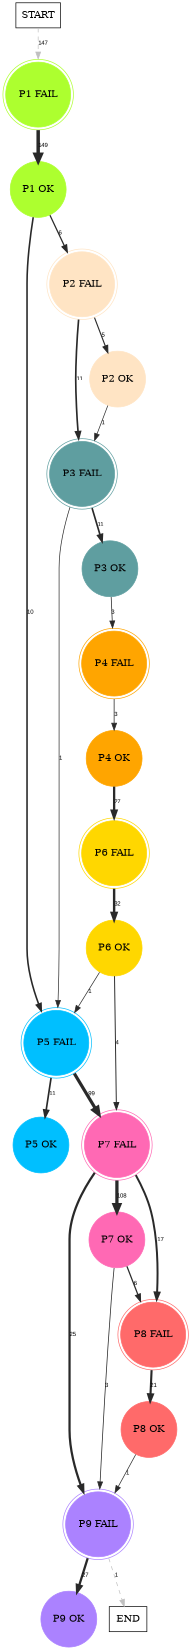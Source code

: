 digraph graphname {
	dpi = 150
	size="16,11!";
	margin = 0;
"P1 FAIL" [shape=circle, color=greenyellow, peripheries=2, style=filled]"P1 OK" [shape=circle, color=greenyellow, style=filled]"P2 FAIL" [shape=circle, color=bisque, peripheries=2, style=filled]"P2 OK" [shape=circle, color=bisque, style=filled]"P3 FAIL" [shape=circle, color=cadetblue, peripheries=2, style=filled]"P3 OK" [shape=circle, color=cadetblue, style=filled]"P5 FAIL" [shape=circle, color=deepskyblue, peripheries=2, style=filled]"P5 OK" [shape=circle, color=deepskyblue, style=filled]"P6 FAIL" [shape=circle, color=gold, peripheries=2, style=filled]"P6 OK" [shape=circle, color=gold, style=filled]"P7 FAIL" [shape=circle, color=hotpink, peripheries=2, style=filled]"P7 OK" [shape=circle, color=hotpink, style=filled]"P8 FAIL" [shape=circle, color=indianred1, peripheries=2, style=filled]"P8 OK" [shape=circle, color=indianred1, style=filled]"P9 FAIL" [shape=circle, color=mediumpurple1, peripheries=2, style=filled]"P9 OK" [shape=circle, color=mediumpurple1, style=filled]"P4 FAIL" [shape=circle, color=orange, peripheries=2, style=filled]"P4 OK" [shape=circle, color=orange, style=filled]"START" [shape=box, fillcolor=white, style=filled, color=black]"END" [shape=box, fillcolor=white, style=filled, color=black]"P1 FAIL" -> "P1 OK" [ color=grey16 penwidth = "5.003946305945459"label ="149" labelfloat=false fontname="Arial" fontsize=8]
"P1 OK" -> "P2 FAIL" [ color=grey16 penwidth = "1.791759469228055"label ="6" labelfloat=false fontname="Arial" fontsize=8]
"P1 OK" -> "P5 FAIL" [ color=grey16 penwidth = "2.302585092994046"label ="10" labelfloat=false fontname="Arial" fontsize=8]
"P2 FAIL" -> "P2 OK" [ color=grey16 penwidth = "1.6094379124341003"label ="5" labelfloat=false fontname="Arial" fontsize=8]
"P2 FAIL" -> "P3 FAIL" [ color=grey16 penwidth = "2.3978952727983707"label ="11" labelfloat=false fontname="Arial" fontsize=8]
"P2 OK" -> "P3 FAIL" [ color=grey16 penwidth = "1"label ="1" labelfloat=false fontname="Arial" fontsize=8]
"P3 FAIL" -> "P3 OK" [ color=grey16 penwidth = "2.3978952727983707"label ="11" labelfloat=false fontname="Arial" fontsize=8]
"P3 FAIL" -> "P5 FAIL" [ color=grey16 penwidth = "1"label ="1" labelfloat=false fontname="Arial" fontsize=8]
"P3 OK" -> "P4 FAIL" [ color=grey16 penwidth = "1.0986122886681098"label ="3" labelfloat=false fontname="Arial" fontsize=8]
"P5 FAIL" -> "P5 OK" [ color=grey16 penwidth = "2.3978952727983707"label ="11" labelfloat=false fontname="Arial" fontsize=8]
"P5 FAIL" -> "P7 FAIL" [ color=grey16 penwidth = "4.59511985013459"label ="99" labelfloat=false fontname="Arial" fontsize=8]
"P6 FAIL" -> "P6 OK" [ color=grey16 penwidth = "3.4657359027997265"label ="32" labelfloat=false fontname="Arial" fontsize=8]
"P6 OK" -> "P5 FAIL" [ color=grey16 penwidth = "1"label ="1" labelfloat=false fontname="Arial" fontsize=8]
"P6 OK" -> "P7 FAIL" [ color=grey16 penwidth = "1.3862943611198906"label ="4" labelfloat=false fontname="Arial" fontsize=8]
"P7 FAIL" -> "P7 OK" [ color=grey16 penwidth = "4.68213122712422"label ="108" labelfloat=false fontname="Arial" fontsize=8]
"P7 FAIL" -> "P8 FAIL" [ color=grey16 penwidth = "2.833213344056216"label ="17" labelfloat=false fontname="Arial" fontsize=8]
"P7 FAIL" -> "P9 FAIL" [ color=grey16 penwidth = "3.2188758248682006"label ="25" labelfloat=false fontname="Arial" fontsize=8]
"P7 OK" -> "P8 FAIL" [ color=grey16 penwidth = "1.791759469228055"label ="6" labelfloat=false fontname="Arial" fontsize=8]
"P7 OK" -> "P9 FAIL" [ color=grey16 penwidth = "1.0986122886681098"label ="3" labelfloat=false fontname="Arial" fontsize=8]
"P8 FAIL" -> "P8 OK" [ color=grey16 penwidth = "3.044522437723423"label ="21" labelfloat=false fontname="Arial" fontsize=8]
"P8 OK" -> "P9 FAIL" [ color=grey16 penwidth = "1"label ="1" labelfloat=false fontname="Arial" fontsize=8]
"P9 FAIL" -> "P9 OK" [ color=grey16 penwidth = "3.295836866004329"label ="27" labelfloat=false fontname="Arial" fontsize=8]
"P9 FAIL" -> "END" [ style = dashed color=grey label ="1" labelfloat=false fontname="Arial" fontsize=8]
"P4 FAIL" -> "P4 OK" [ color=grey16 penwidth = "1.0986122886681098"label ="3" labelfloat=false fontname="Arial" fontsize=8]
"P4 OK" -> "P6 FAIL" [ color=grey16 penwidth = "3.295836866004329"label ="27" labelfloat=false fontname="Arial" fontsize=8]
"START" -> "P1 FAIL" [ style = dashed color=grey label ="147" labelfloat=false fontname="Arial" fontsize=8]
}